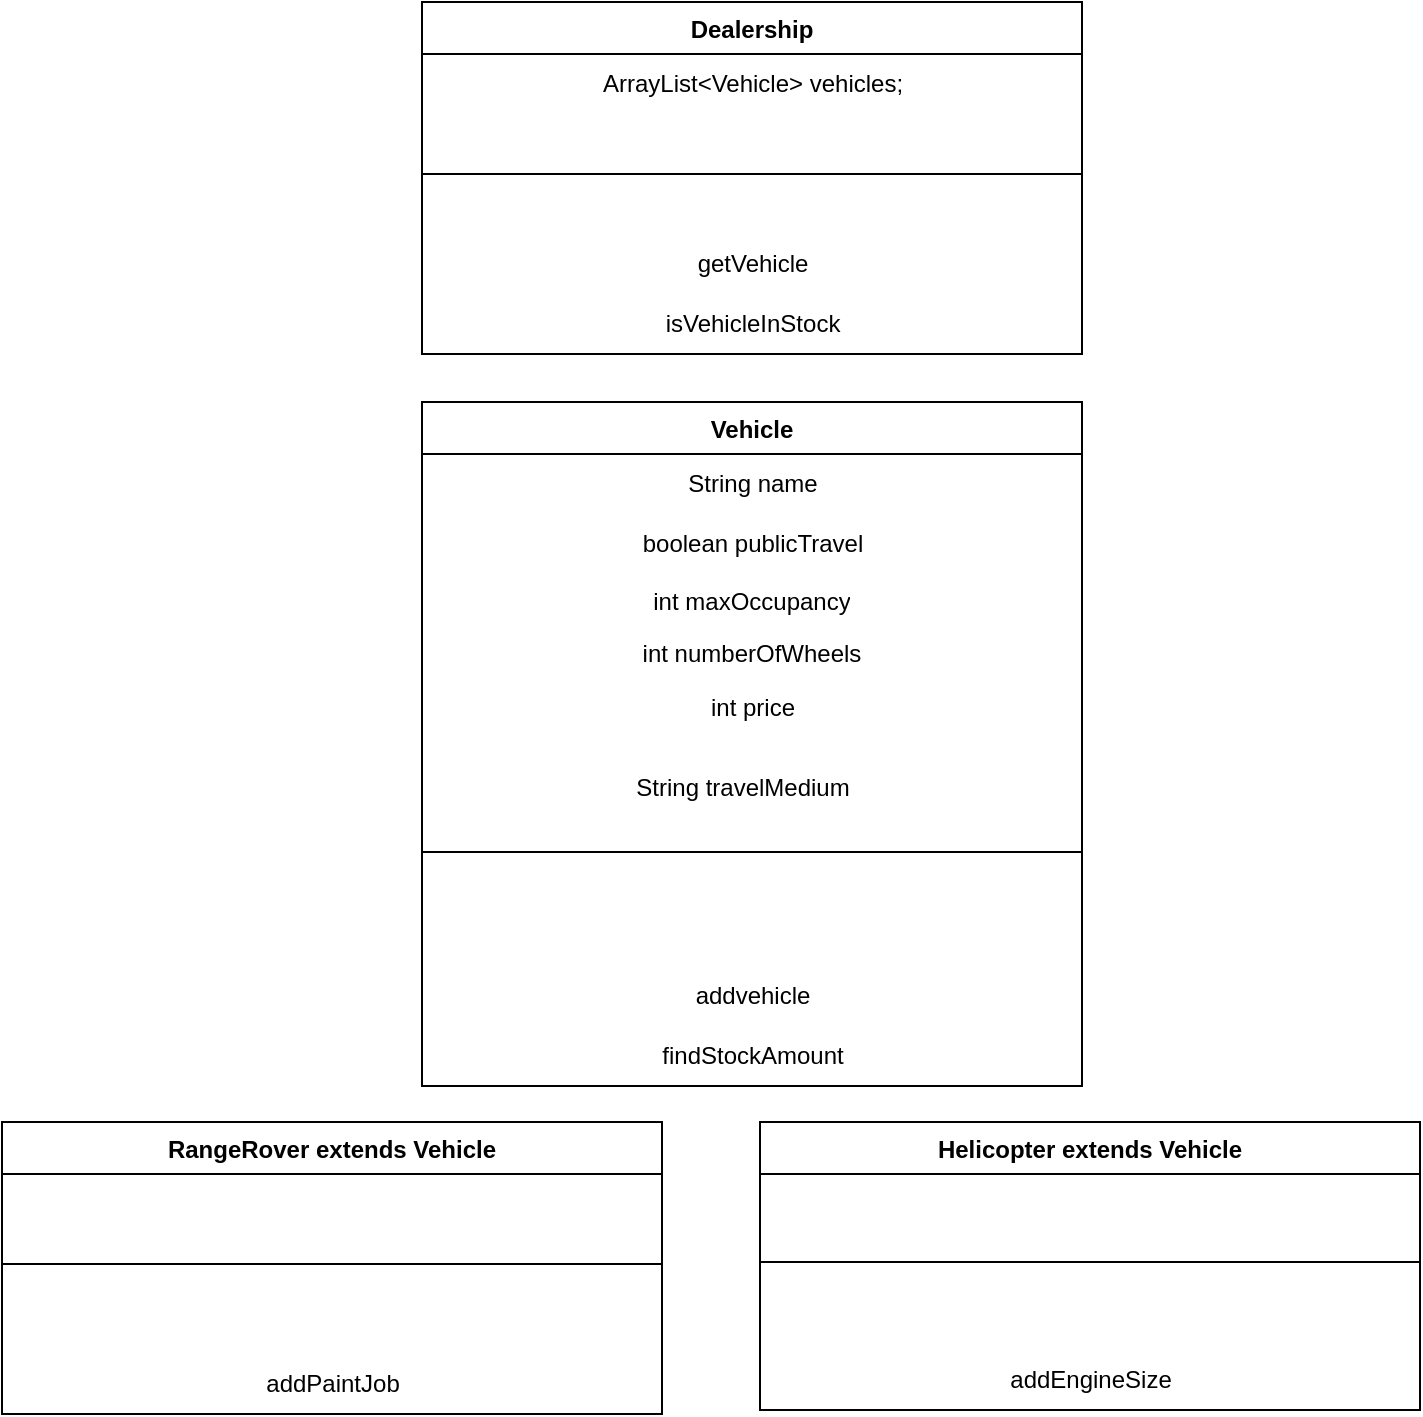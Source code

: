 <mxfile version="23.1.2" type="device">
  <diagram name="Page-1" id="n_ZI6amrMEXRUnFNO867">
    <mxGraphModel dx="1272" dy="1989" grid="1" gridSize="10" guides="1" tooltips="1" connect="1" arrows="1" fold="1" page="1" pageScale="1" pageWidth="827" pageHeight="1169" math="0" shadow="0">
      <root>
        <mxCell id="0" />
        <mxCell id="1" parent="0" />
        <mxCell id="Mt2BOumSukJUg7NSoRT1-1" value="Vehicle" style="swimlane;fontStyle=1;align=center;verticalAlign=top;childLayout=stackLayout;horizontal=1;startSize=26;horizontalStack=0;resizeParent=1;resizeParentMax=0;resizeLast=0;collapsible=1;marginBottom=0;whiteSpace=wrap;html=1;" vertex="1" parent="1">
          <mxGeometry x="260" y="180" width="330" height="342" as="geometry" />
        </mxCell>
        <mxCell id="Mt2BOumSukJUg7NSoRT1-6" value="String name" style="text;html=1;align=center;verticalAlign=middle;resizable=0;points=[];autosize=1;strokeColor=none;fillColor=none;" vertex="1" parent="Mt2BOumSukJUg7NSoRT1-1">
          <mxGeometry y="26" width="330" height="30" as="geometry" />
        </mxCell>
        <mxCell id="Mt2BOumSukJUg7NSoRT1-29" value="boolean publicTravel" style="text;html=1;align=center;verticalAlign=middle;resizable=0;points=[];autosize=1;strokeColor=none;fillColor=none;" vertex="1" parent="Mt2BOumSukJUg7NSoRT1-1">
          <mxGeometry y="56" width="330" height="30" as="geometry" />
        </mxCell>
        <mxCell id="Mt2BOumSukJUg7NSoRT1-42" value="int maxOccupancy" style="text;strokeColor=none;fillColor=none;align=center;verticalAlign=top;spacingLeft=4;spacingRight=4;overflow=hidden;rotatable=0;points=[[0,0.5],[1,0.5]];portConstraint=eastwest;whiteSpace=wrap;html=1;" vertex="1" parent="Mt2BOumSukJUg7NSoRT1-1">
          <mxGeometry y="86" width="330" height="26" as="geometry" />
        </mxCell>
        <mxCell id="Mt2BOumSukJUg7NSoRT1-41" value="int numberOfWheels" style="text;strokeColor=none;fillColor=none;align=center;verticalAlign=top;spacingLeft=4;spacingRight=4;overflow=hidden;rotatable=0;points=[[0,0.5],[1,0.5]];portConstraint=eastwest;whiteSpace=wrap;html=1;" vertex="1" parent="Mt2BOumSukJUg7NSoRT1-1">
          <mxGeometry y="112" width="330" height="26" as="geometry" />
        </mxCell>
        <mxCell id="Mt2BOumSukJUg7NSoRT1-47" value="int price" style="text;html=1;align=center;verticalAlign=middle;resizable=0;points=[];autosize=1;strokeColor=none;fillColor=none;" vertex="1" parent="Mt2BOumSukJUg7NSoRT1-1">
          <mxGeometry y="138" width="330" height="30" as="geometry" />
        </mxCell>
        <mxCell id="Mt2BOumSukJUg7NSoRT1-3" value="" style="line;strokeWidth=1;fillColor=none;align=left;verticalAlign=middle;spacingTop=-1;spacingLeft=3;spacingRight=3;rotatable=0;labelPosition=right;points=[];portConstraint=eastwest;strokeColor=inherit;" vertex="1" parent="Mt2BOumSukJUg7NSoRT1-1">
          <mxGeometry y="168" width="330" height="114" as="geometry" />
        </mxCell>
        <mxCell id="Mt2BOumSukJUg7NSoRT1-48" value="addvehicle" style="text;html=1;align=center;verticalAlign=middle;resizable=0;points=[];autosize=1;strokeColor=none;fillColor=none;" vertex="1" parent="Mt2BOumSukJUg7NSoRT1-1">
          <mxGeometry y="282" width="330" height="30" as="geometry" />
        </mxCell>
        <mxCell id="Mt2BOumSukJUg7NSoRT1-46" value="findStockAmount" style="text;html=1;align=center;verticalAlign=middle;resizable=0;points=[];autosize=1;strokeColor=none;fillColor=none;" vertex="1" parent="Mt2BOumSukJUg7NSoRT1-1">
          <mxGeometry y="312" width="330" height="30" as="geometry" />
        </mxCell>
        <mxCell id="Mt2BOumSukJUg7NSoRT1-7" value="Dealership" style="swimlane;fontStyle=1;align=center;verticalAlign=top;childLayout=stackLayout;horizontal=1;startSize=26;horizontalStack=0;resizeParent=1;resizeParentMax=0;resizeLast=0;collapsible=1;marginBottom=0;whiteSpace=wrap;html=1;" vertex="1" parent="1">
          <mxGeometry x="260" y="-20" width="330" height="176" as="geometry" />
        </mxCell>
        <mxCell id="Mt2BOumSukJUg7NSoRT1-15" value="ArrayList&amp;lt;Vehicle&amp;gt; vehicles;" style="text;html=1;align=center;verticalAlign=middle;resizable=0;points=[];autosize=1;strokeColor=none;fillColor=none;" vertex="1" parent="Mt2BOumSukJUg7NSoRT1-7">
          <mxGeometry y="26" width="330" height="30" as="geometry" />
        </mxCell>
        <mxCell id="Mt2BOumSukJUg7NSoRT1-10" value="" style="line;strokeWidth=1;fillColor=none;align=left;verticalAlign=middle;spacingTop=-1;spacingLeft=3;spacingRight=3;rotatable=0;labelPosition=right;points=[];portConstraint=eastwest;strokeColor=inherit;" vertex="1" parent="Mt2BOumSukJUg7NSoRT1-7">
          <mxGeometry y="56" width="330" height="60" as="geometry" />
        </mxCell>
        <mxCell id="Mt2BOumSukJUg7NSoRT1-23" value="getVehicle" style="text;html=1;align=center;verticalAlign=middle;resizable=0;points=[];autosize=1;strokeColor=none;fillColor=none;" vertex="1" parent="Mt2BOumSukJUg7NSoRT1-7">
          <mxGeometry y="116" width="330" height="30" as="geometry" />
        </mxCell>
        <mxCell id="Mt2BOumSukJUg7NSoRT1-24" value="isVehicleInStock" style="text;html=1;align=center;verticalAlign=middle;resizable=0;points=[];autosize=1;strokeColor=none;fillColor=none;" vertex="1" parent="Mt2BOumSukJUg7NSoRT1-7">
          <mxGeometry y="146" width="330" height="30" as="geometry" />
        </mxCell>
        <mxCell id="Mt2BOumSukJUg7NSoRT1-31" value="RangeRover extends Vehicle" style="swimlane;fontStyle=1;align=center;verticalAlign=top;childLayout=stackLayout;horizontal=1;startSize=26;horizontalStack=0;resizeParent=1;resizeParentMax=0;resizeLast=0;collapsible=1;marginBottom=0;whiteSpace=wrap;html=1;" vertex="1" parent="1">
          <mxGeometry x="50" y="540" width="330" height="146" as="geometry" />
        </mxCell>
        <mxCell id="Mt2BOumSukJUg7NSoRT1-34" value="" style="line;strokeWidth=1;fillColor=none;align=left;verticalAlign=middle;spacingTop=-1;spacingLeft=3;spacingRight=3;rotatable=0;labelPosition=right;points=[];portConstraint=eastwest;strokeColor=inherit;" vertex="1" parent="Mt2BOumSukJUg7NSoRT1-31">
          <mxGeometry y="26" width="330" height="90" as="geometry" />
        </mxCell>
        <mxCell id="Mt2BOumSukJUg7NSoRT1-49" value="addPaintJob" style="text;html=1;align=center;verticalAlign=middle;resizable=0;points=[];autosize=1;strokeColor=none;fillColor=none;" vertex="1" parent="Mt2BOumSukJUg7NSoRT1-31">
          <mxGeometry y="116" width="330" height="30" as="geometry" />
        </mxCell>
        <mxCell id="Mt2BOumSukJUg7NSoRT1-35" value="Helicopter extends Vehicle" style="swimlane;fontStyle=1;align=center;verticalAlign=top;childLayout=stackLayout;horizontal=1;startSize=26;horizontalStack=0;resizeParent=1;resizeParentMax=0;resizeLast=0;collapsible=1;marginBottom=0;whiteSpace=wrap;html=1;" vertex="1" parent="1">
          <mxGeometry x="429" y="540" width="330" height="144" as="geometry" />
        </mxCell>
        <mxCell id="Mt2BOumSukJUg7NSoRT1-38" value="" style="line;strokeWidth=1;fillColor=none;align=left;verticalAlign=middle;spacingTop=-1;spacingLeft=3;spacingRight=3;rotatable=0;labelPosition=right;points=[];portConstraint=eastwest;strokeColor=inherit;" vertex="1" parent="Mt2BOumSukJUg7NSoRT1-35">
          <mxGeometry y="26" width="330" height="88" as="geometry" />
        </mxCell>
        <mxCell id="Mt2BOumSukJUg7NSoRT1-50" value="addEngineSize" style="text;html=1;align=center;verticalAlign=middle;resizable=0;points=[];autosize=1;strokeColor=none;fillColor=none;" vertex="1" parent="Mt2BOumSukJUg7NSoRT1-35">
          <mxGeometry y="114" width="330" height="30" as="geometry" />
        </mxCell>
        <mxCell id="Mt2BOumSukJUg7NSoRT1-51" value="String travelMedium" style="text;html=1;align=center;verticalAlign=middle;resizable=0;points=[];autosize=1;strokeColor=none;fillColor=none;" vertex="1" parent="1">
          <mxGeometry x="355" y="358" width="130" height="30" as="geometry" />
        </mxCell>
      </root>
    </mxGraphModel>
  </diagram>
</mxfile>
